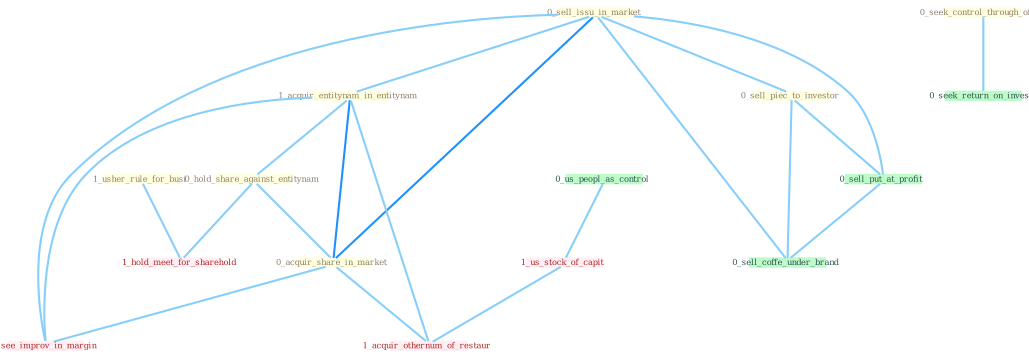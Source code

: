 Graph G{ 
    node
    [shape=polygon,style=filled,width=.5,height=.06,color="#BDFCC9",fixedsize=true,fontsize=4,
    fontcolor="#2f4f4f"];
    {node
    [color="#ffffe0", fontcolor="#8b7d6b"] "1_usher_rule_for_busi " "0_sell_issu_in_market " "1_acquir_entitynam_in_entitynam " "0_sell_piec_to_investor " "0_hold_share_against_entitynam " "0_acquir_share_in_market " "0_seek_control_through_offer "}
{node [color="#fff0f5", fontcolor="#b22222"] "1_us_stock_of_capit " "1_see_improv_in_margin " "1_hold_meet_for_sharehold " "1_acquir_othernum_of_restaur "}
edge [color="#B0E2FF"];

	"1_usher_rule_for_busi " -- "1_hold_meet_for_sharehold " [w="1", color="#87cefa" ];
	"0_sell_issu_in_market " -- "1_acquir_entitynam_in_entitynam " [w="1", color="#87cefa" ];
	"0_sell_issu_in_market " -- "0_sell_piec_to_investor " [w="1", color="#87cefa" ];
	"0_sell_issu_in_market " -- "0_acquir_share_in_market " [w="2", color="#1e90ff" , len=0.8];
	"0_sell_issu_in_market " -- "0_sell_put_at_profit " [w="1", color="#87cefa" ];
	"0_sell_issu_in_market " -- "1_see_improv_in_margin " [w="1", color="#87cefa" ];
	"0_sell_issu_in_market " -- "0_sell_coffe_under_brand " [w="1", color="#87cefa" ];
	"1_acquir_entitynam_in_entitynam " -- "0_hold_share_against_entitynam " [w="1", color="#87cefa" ];
	"1_acquir_entitynam_in_entitynam " -- "0_acquir_share_in_market " [w="2", color="#1e90ff" , len=0.8];
	"1_acquir_entitynam_in_entitynam " -- "1_see_improv_in_margin " [w="1", color="#87cefa" ];
	"1_acquir_entitynam_in_entitynam " -- "1_acquir_othernum_of_restaur " [w="1", color="#87cefa" ];
	"0_sell_piec_to_investor " -- "0_sell_put_at_profit " [w="1", color="#87cefa" ];
	"0_sell_piec_to_investor " -- "0_sell_coffe_under_brand " [w="1", color="#87cefa" ];
	"0_hold_share_against_entitynam " -- "0_acquir_share_in_market " [w="1", color="#87cefa" ];
	"0_hold_share_against_entitynam " -- "1_hold_meet_for_sharehold " [w="1", color="#87cefa" ];
	"0_acquir_share_in_market " -- "1_see_improv_in_margin " [w="1", color="#87cefa" ];
	"0_acquir_share_in_market " -- "1_acquir_othernum_of_restaur " [w="1", color="#87cefa" ];
	"0_seek_control_through_offer " -- "0_seek_return_on_invest " [w="1", color="#87cefa" ];
	"0_us_peopl_as_control " -- "1_us_stock_of_capit " [w="1", color="#87cefa" ];
	"0_sell_put_at_profit " -- "0_sell_coffe_under_brand " [w="1", color="#87cefa" ];
	"1_us_stock_of_capit " -- "1_acquir_othernum_of_restaur " [w="1", color="#87cefa" ];
}